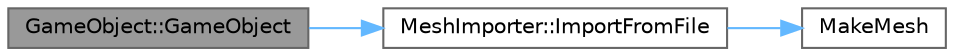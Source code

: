 digraph "GameObject::GameObject"
{
 // LATEX_PDF_SIZE
  bgcolor="transparent";
  edge [fontname=Helvetica,fontsize=10,labelfontname=Helvetica,labelfontsize=10];
  node [fontname=Helvetica,fontsize=10,shape=box,height=0.2,width=0.4];
  rankdir="LR";
  Node1 [label="GameObject::GameObject",height=0.2,width=0.4,color="gray40", fillcolor="grey60", style="filled", fontcolor="black",tooltip=" "];
  Node1 -> Node2 [color="steelblue1",style="solid"];
  Node2 [label="MeshImporter::ImportFromFile",height=0.2,width=0.4,color="grey40", fillcolor="white", style="filled",URL="$namespace_mesh_importer.html#ab8b3f97ee0b8d59b091ddc74a55f91de",tooltip="Import a mesh from file"];
  Node2 -> Node3 [color="steelblue1",style="solid"];
  Node3 [label="MakeMesh",height=0.2,width=0.4,color="grey40", fillcolor="white", style="filled",URL="$_renderer_8cpp.html#a8ef764af2191aa3698be69712f6adfc0",tooltip="Builds a mesh"];
}
